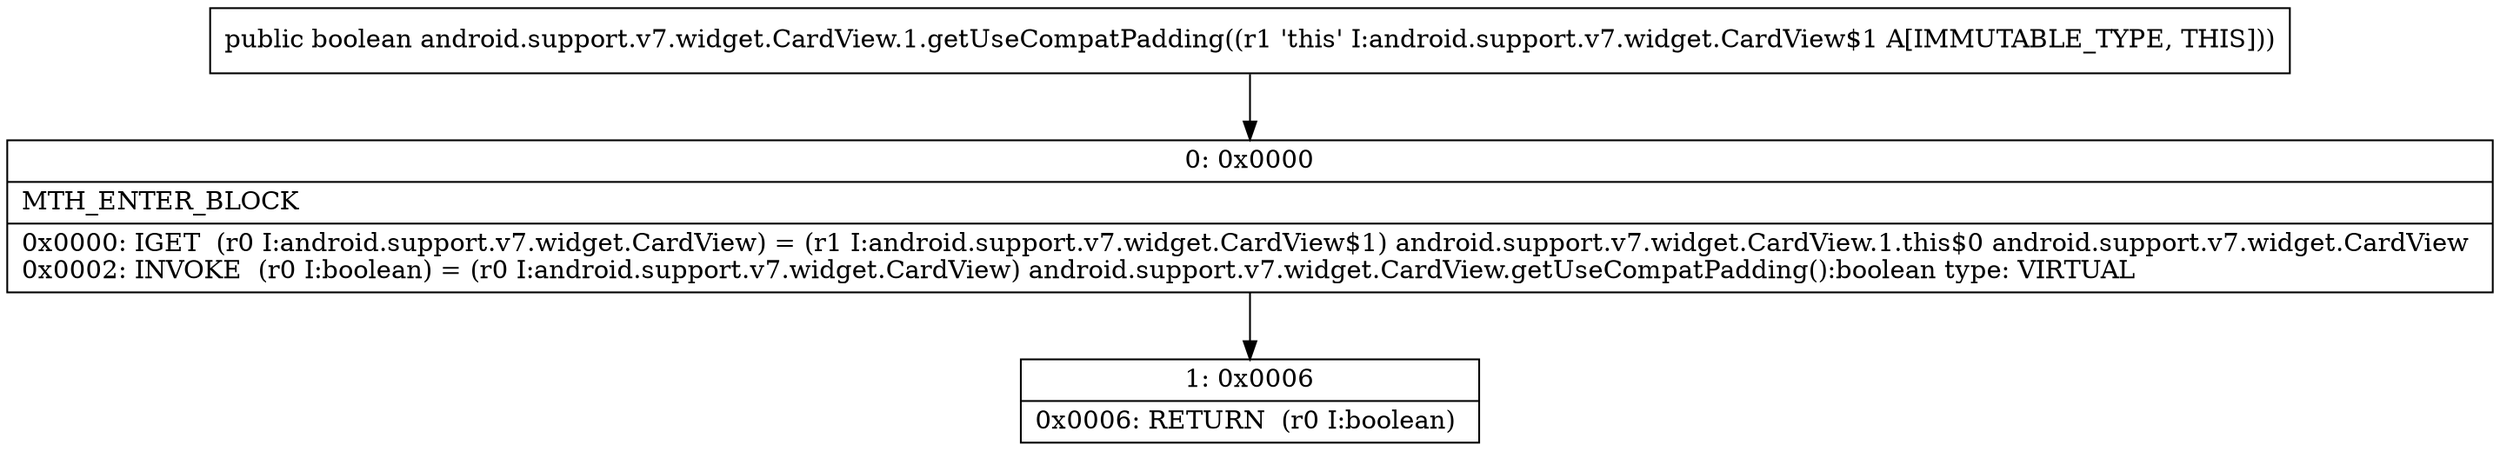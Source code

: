 digraph "CFG forandroid.support.v7.widget.CardView.1.getUseCompatPadding()Z" {
Node_0 [shape=record,label="{0\:\ 0x0000|MTH_ENTER_BLOCK\l|0x0000: IGET  (r0 I:android.support.v7.widget.CardView) = (r1 I:android.support.v7.widget.CardView$1) android.support.v7.widget.CardView.1.this$0 android.support.v7.widget.CardView \l0x0002: INVOKE  (r0 I:boolean) = (r0 I:android.support.v7.widget.CardView) android.support.v7.widget.CardView.getUseCompatPadding():boolean type: VIRTUAL \l}"];
Node_1 [shape=record,label="{1\:\ 0x0006|0x0006: RETURN  (r0 I:boolean) \l}"];
MethodNode[shape=record,label="{public boolean android.support.v7.widget.CardView.1.getUseCompatPadding((r1 'this' I:android.support.v7.widget.CardView$1 A[IMMUTABLE_TYPE, THIS])) }"];
MethodNode -> Node_0;
Node_0 -> Node_1;
}

